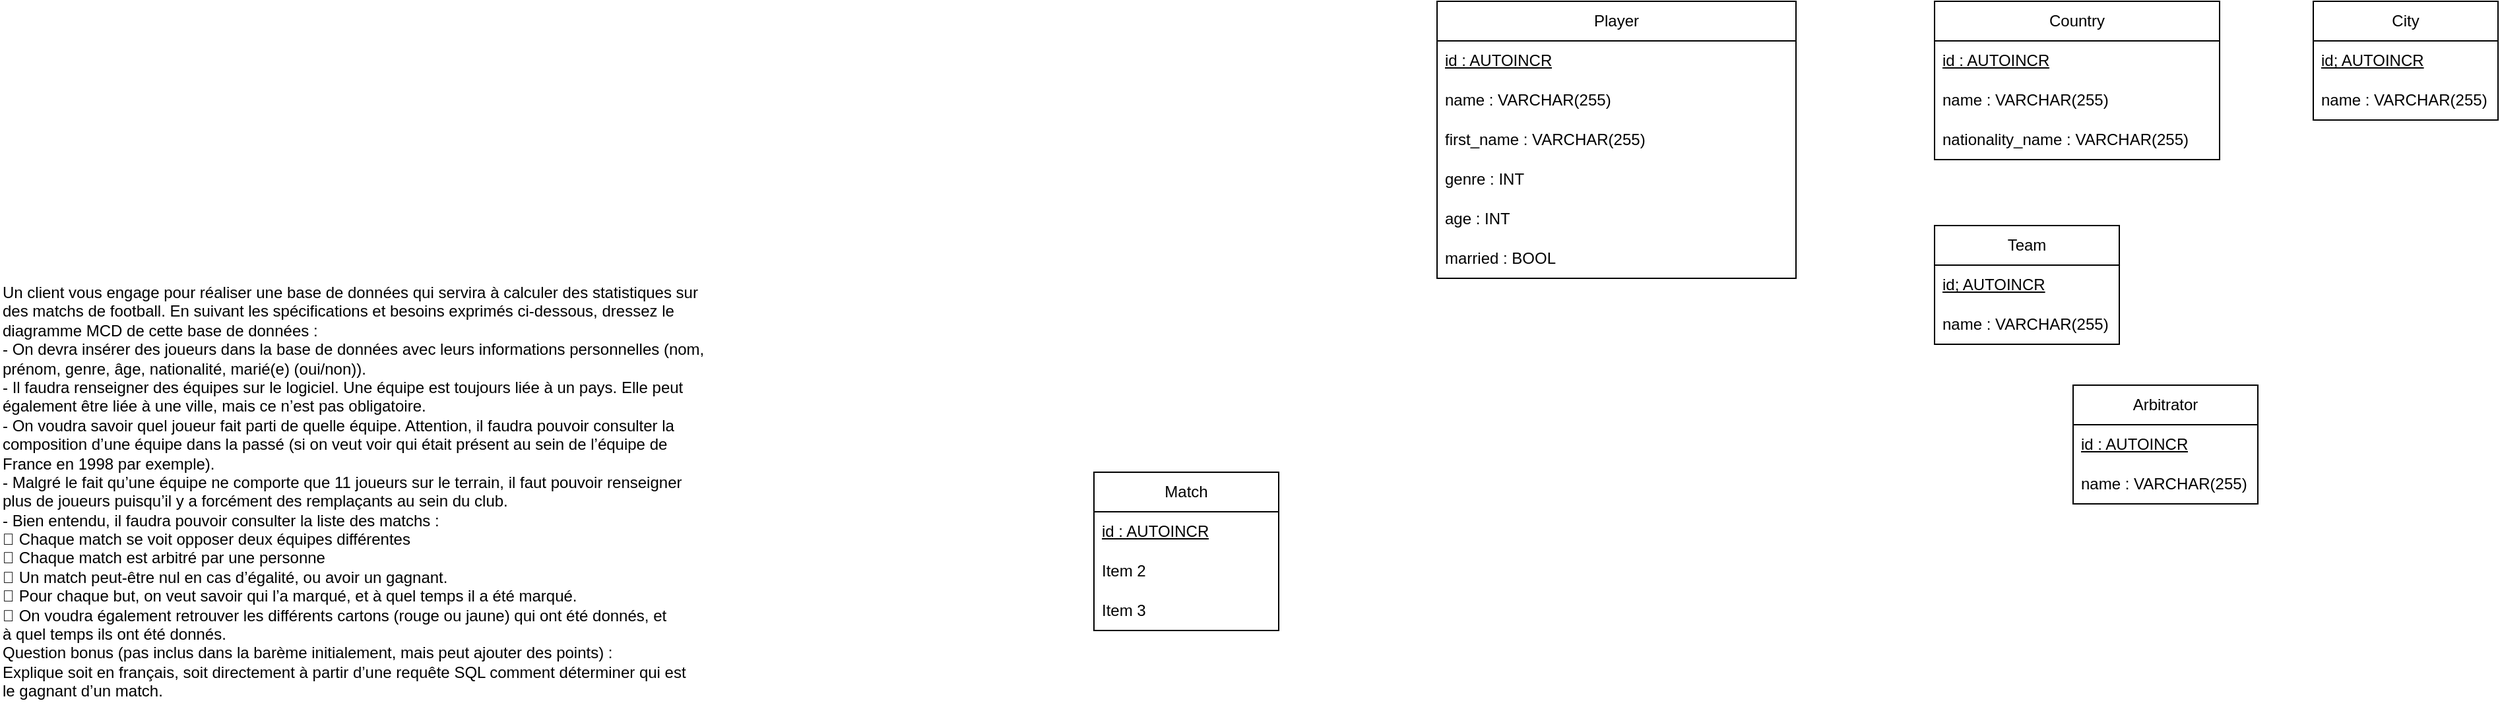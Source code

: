<mxfile version="23.1.7" type="github">
  <diagram name="Page-1" id="UKLv3boV3TVgQGzxHPeJ">
    <mxGraphModel dx="2393" dy="1273" grid="0" gridSize="10" guides="1" tooltips="1" connect="1" arrows="1" fold="1" page="0" pageScale="1" pageWidth="850" pageHeight="1100" math="0" shadow="0">
      <root>
        <mxCell id="0" />
        <mxCell id="1" parent="0" />
        <mxCell id="VcvPzuCNeLOe_9MtLZWD-3" value="Un client vous engage pour réaliser une base de données qui servira à calculer des statistiques sur&#xa;des matchs de football. En suivant les spécifications et besoins exprimés ci-dessous, dressez le&#xa;diagramme MCD de cette base de données :&#xa;- On devra insérer des joueurs dans la base de données avec leurs informations personnelles (nom,&#xa;prénom, genre, âge, nationalité, marié(e) (oui/non)).&#xa;- Il faudra renseigner des équipes sur le logiciel. Une équipe est toujours liée à un pays. Elle peut&#xa;également être liée à une ville, mais ce n’est pas obligatoire.&#xa;- On voudra savoir quel joueur fait parti de quelle équipe. Attention, il faudra pouvoir consulter la&#xa;composition d’une équipe dans la passé (si on veut voir qui était présent au sein de l’équipe de&#xa;France en 1998 par exemple).&#xa;- Malgré le fait qu’une équipe ne comporte que 11 joueurs sur le terrain, il faut pouvoir renseigner&#xa;plus de joueurs puisqu’il y a forcément des remplaçants au sein du club.&#xa;- Bien entendu, il faudra pouvoir consulter la liste des matchs :&#xa; Chaque match se voit opposer deux équipes différentes&#xa; Chaque match est arbitré par une personne&#xa; Un match peut-être nul en cas d’égalité, ou avoir un gagnant.&#xa; Pour chaque but, on veut savoir qui l’a marqué, et à quel temps il a été marqué.&#xa; On voudra également retrouver les différents cartons (rouge ou jaune) qui ont été donnés, et&#xa;à quel temps ils ont été donnés.&#xa;Question bonus (pas inclus dans la barème initialement, mais peut ajouter des points) :&#xa;Explique soit en français, soit directement à partir d’une requête SQL comment déterminer qui est&#xa;le gagnant d’un match." style="text;whiteSpace=wrap;" vertex="1" parent="1">
          <mxGeometry x="-524" y="17" width="539" height="327" as="geometry" />
        </mxCell>
        <mxCell id="VcvPzuCNeLOe_9MtLZWD-4" value="Player" style="swimlane;fontStyle=0;childLayout=stackLayout;horizontal=1;startSize=30;horizontalStack=0;resizeParent=1;resizeParentMax=0;resizeLast=0;collapsible=1;marginBottom=0;whiteSpace=wrap;html=1;" vertex="1" parent="1">
          <mxGeometry x="565" y="-190" width="272" height="210" as="geometry" />
        </mxCell>
        <mxCell id="VcvPzuCNeLOe_9MtLZWD-5" value="&lt;u&gt;id : AUTOINCR&lt;/u&gt;" style="text;strokeColor=none;fillColor=none;align=left;verticalAlign=middle;spacingLeft=4;spacingRight=4;overflow=hidden;points=[[0,0.5],[1,0.5]];portConstraint=eastwest;rotatable=0;whiteSpace=wrap;html=1;" vertex="1" parent="VcvPzuCNeLOe_9MtLZWD-4">
          <mxGeometry y="30" width="272" height="30" as="geometry" />
        </mxCell>
        <mxCell id="VcvPzuCNeLOe_9MtLZWD-7" value="name : VARCHAR(255)" style="text;strokeColor=none;fillColor=none;align=left;verticalAlign=middle;spacingLeft=4;spacingRight=4;overflow=hidden;points=[[0,0.5],[1,0.5]];portConstraint=eastwest;rotatable=0;whiteSpace=wrap;html=1;" vertex="1" parent="VcvPzuCNeLOe_9MtLZWD-4">
          <mxGeometry y="60" width="272" height="30" as="geometry" />
        </mxCell>
        <mxCell id="VcvPzuCNeLOe_9MtLZWD-8" value="first_name : VARCHAR(255)" style="text;strokeColor=none;fillColor=none;align=left;verticalAlign=middle;spacingLeft=4;spacingRight=4;overflow=hidden;points=[[0,0.5],[1,0.5]];portConstraint=eastwest;rotatable=0;whiteSpace=wrap;html=1;" vertex="1" parent="VcvPzuCNeLOe_9MtLZWD-4">
          <mxGeometry y="90" width="272" height="30" as="geometry" />
        </mxCell>
        <mxCell id="VcvPzuCNeLOe_9MtLZWD-9" value="genre : INT" style="text;strokeColor=none;fillColor=none;align=left;verticalAlign=middle;spacingLeft=4;spacingRight=4;overflow=hidden;points=[[0,0.5],[1,0.5]];portConstraint=eastwest;rotatable=0;whiteSpace=wrap;html=1;" vertex="1" parent="VcvPzuCNeLOe_9MtLZWD-4">
          <mxGeometry y="120" width="272" height="30" as="geometry" />
        </mxCell>
        <mxCell id="VcvPzuCNeLOe_9MtLZWD-10" value="age : INT" style="text;strokeColor=none;fillColor=none;align=left;verticalAlign=middle;spacingLeft=4;spacingRight=4;overflow=hidden;points=[[0,0.5],[1,0.5]];portConstraint=eastwest;rotatable=0;whiteSpace=wrap;html=1;" vertex="1" parent="VcvPzuCNeLOe_9MtLZWD-4">
          <mxGeometry y="150" width="272" height="30" as="geometry" />
        </mxCell>
        <mxCell id="VcvPzuCNeLOe_9MtLZWD-18" value="married : BOOL" style="text;strokeColor=none;fillColor=none;align=left;verticalAlign=middle;spacingLeft=4;spacingRight=4;overflow=hidden;points=[[0,0.5],[1,0.5]];portConstraint=eastwest;rotatable=0;whiteSpace=wrap;html=1;" vertex="1" parent="VcvPzuCNeLOe_9MtLZWD-4">
          <mxGeometry y="180" width="272" height="30" as="geometry" />
        </mxCell>
        <mxCell id="VcvPzuCNeLOe_9MtLZWD-19" value="Country" style="swimlane;fontStyle=0;childLayout=stackLayout;horizontal=1;startSize=30;horizontalStack=0;resizeParent=1;resizeParentMax=0;resizeLast=0;collapsible=1;marginBottom=0;whiteSpace=wrap;html=1;" vertex="1" parent="1">
          <mxGeometry x="942" y="-190" width="216" height="120" as="geometry" />
        </mxCell>
        <mxCell id="VcvPzuCNeLOe_9MtLZWD-20" value="&lt;u&gt;id : AUTOINCR&lt;/u&gt;" style="text;strokeColor=none;fillColor=none;align=left;verticalAlign=middle;spacingLeft=4;spacingRight=4;overflow=hidden;points=[[0,0.5],[1,0.5]];portConstraint=eastwest;rotatable=0;whiteSpace=wrap;html=1;" vertex="1" parent="VcvPzuCNeLOe_9MtLZWD-19">
          <mxGeometry y="30" width="216" height="30" as="geometry" />
        </mxCell>
        <mxCell id="VcvPzuCNeLOe_9MtLZWD-21" value="name : VARCHAR(255)" style="text;strokeColor=none;fillColor=none;align=left;verticalAlign=middle;spacingLeft=4;spacingRight=4;overflow=hidden;points=[[0,0.5],[1,0.5]];portConstraint=eastwest;rotatable=0;whiteSpace=wrap;html=1;" vertex="1" parent="VcvPzuCNeLOe_9MtLZWD-19">
          <mxGeometry y="60" width="216" height="30" as="geometry" />
        </mxCell>
        <mxCell id="VcvPzuCNeLOe_9MtLZWD-23" value="nationality_name : VARCHAR(255)" style="text;strokeColor=none;fillColor=none;align=left;verticalAlign=middle;spacingLeft=4;spacingRight=4;overflow=hidden;points=[[0,0.5],[1,0.5]];portConstraint=eastwest;rotatable=0;whiteSpace=wrap;html=1;" vertex="1" parent="VcvPzuCNeLOe_9MtLZWD-19">
          <mxGeometry y="90" width="216" height="30" as="geometry" />
        </mxCell>
        <mxCell id="VcvPzuCNeLOe_9MtLZWD-24" value="Team" style="swimlane;fontStyle=0;childLayout=stackLayout;horizontal=1;startSize=30;horizontalStack=0;resizeParent=1;resizeParentMax=0;resizeLast=0;collapsible=1;marginBottom=0;whiteSpace=wrap;html=1;" vertex="1" parent="1">
          <mxGeometry x="942" y="-20" width="140" height="90" as="geometry" />
        </mxCell>
        <mxCell id="VcvPzuCNeLOe_9MtLZWD-25" value="&lt;u&gt;id; AUTOINCR&lt;/u&gt;" style="text;strokeColor=none;fillColor=none;align=left;verticalAlign=middle;spacingLeft=4;spacingRight=4;overflow=hidden;points=[[0,0.5],[1,0.5]];portConstraint=eastwest;rotatable=0;whiteSpace=wrap;html=1;" vertex="1" parent="VcvPzuCNeLOe_9MtLZWD-24">
          <mxGeometry y="30" width="140" height="30" as="geometry" />
        </mxCell>
        <mxCell id="VcvPzuCNeLOe_9MtLZWD-26" value="name : VARCHAR(255)" style="text;strokeColor=none;fillColor=none;align=left;verticalAlign=middle;spacingLeft=4;spacingRight=4;overflow=hidden;points=[[0,0.5],[1,0.5]];portConstraint=eastwest;rotatable=0;whiteSpace=wrap;html=1;" vertex="1" parent="VcvPzuCNeLOe_9MtLZWD-24">
          <mxGeometry y="60" width="140" height="30" as="geometry" />
        </mxCell>
        <mxCell id="VcvPzuCNeLOe_9MtLZWD-28" value="City" style="swimlane;fontStyle=0;childLayout=stackLayout;horizontal=1;startSize=30;horizontalStack=0;resizeParent=1;resizeParentMax=0;resizeLast=0;collapsible=1;marginBottom=0;whiteSpace=wrap;html=1;" vertex="1" parent="1">
          <mxGeometry x="1229" y="-190" width="140" height="90" as="geometry" />
        </mxCell>
        <mxCell id="VcvPzuCNeLOe_9MtLZWD-29" value="&lt;u&gt;id; AUTOINCR&lt;/u&gt;" style="text;strokeColor=none;fillColor=none;align=left;verticalAlign=middle;spacingLeft=4;spacingRight=4;overflow=hidden;points=[[0,0.5],[1,0.5]];portConstraint=eastwest;rotatable=0;whiteSpace=wrap;html=1;" vertex="1" parent="VcvPzuCNeLOe_9MtLZWD-28">
          <mxGeometry y="30" width="140" height="30" as="geometry" />
        </mxCell>
        <mxCell id="VcvPzuCNeLOe_9MtLZWD-30" value="name : VARCHAR(255)" style="text;strokeColor=none;fillColor=none;align=left;verticalAlign=middle;spacingLeft=4;spacingRight=4;overflow=hidden;points=[[0,0.5],[1,0.5]];portConstraint=eastwest;rotatable=0;whiteSpace=wrap;html=1;" vertex="1" parent="VcvPzuCNeLOe_9MtLZWD-28">
          <mxGeometry y="60" width="140" height="30" as="geometry" />
        </mxCell>
        <mxCell id="VcvPzuCNeLOe_9MtLZWD-31" value="Match" style="swimlane;fontStyle=0;childLayout=stackLayout;horizontal=1;startSize=30;horizontalStack=0;resizeParent=1;resizeParentMax=0;resizeLast=0;collapsible=1;marginBottom=0;whiteSpace=wrap;html=1;" vertex="1" parent="1">
          <mxGeometry x="305" y="167" width="140" height="120" as="geometry" />
        </mxCell>
        <mxCell id="VcvPzuCNeLOe_9MtLZWD-32" value="&lt;u&gt;id : AUTOINCR&lt;/u&gt;" style="text;strokeColor=none;fillColor=none;align=left;verticalAlign=middle;spacingLeft=4;spacingRight=4;overflow=hidden;points=[[0,0.5],[1,0.5]];portConstraint=eastwest;rotatable=0;whiteSpace=wrap;html=1;" vertex="1" parent="VcvPzuCNeLOe_9MtLZWD-31">
          <mxGeometry y="30" width="140" height="30" as="geometry" />
        </mxCell>
        <mxCell id="VcvPzuCNeLOe_9MtLZWD-33" value="Item 2" style="text;strokeColor=none;fillColor=none;align=left;verticalAlign=middle;spacingLeft=4;spacingRight=4;overflow=hidden;points=[[0,0.5],[1,0.5]];portConstraint=eastwest;rotatable=0;whiteSpace=wrap;html=1;" vertex="1" parent="VcvPzuCNeLOe_9MtLZWD-31">
          <mxGeometry y="60" width="140" height="30" as="geometry" />
        </mxCell>
        <mxCell id="VcvPzuCNeLOe_9MtLZWD-34" value="Item 3" style="text;strokeColor=none;fillColor=none;align=left;verticalAlign=middle;spacingLeft=4;spacingRight=4;overflow=hidden;points=[[0,0.5],[1,0.5]];portConstraint=eastwest;rotatable=0;whiteSpace=wrap;html=1;" vertex="1" parent="VcvPzuCNeLOe_9MtLZWD-31">
          <mxGeometry y="90" width="140" height="30" as="geometry" />
        </mxCell>
        <mxCell id="VcvPzuCNeLOe_9MtLZWD-35" value="Arbitrator" style="swimlane;fontStyle=0;childLayout=stackLayout;horizontal=1;startSize=30;horizontalStack=0;resizeParent=1;resizeParentMax=0;resizeLast=0;collapsible=1;marginBottom=0;whiteSpace=wrap;html=1;" vertex="1" parent="1">
          <mxGeometry x="1047" y="101" width="140" height="90" as="geometry" />
        </mxCell>
        <mxCell id="VcvPzuCNeLOe_9MtLZWD-36" value="&lt;u&gt;id : AUTOINCR&lt;/u&gt;" style="text;strokeColor=none;fillColor=none;align=left;verticalAlign=middle;spacingLeft=4;spacingRight=4;overflow=hidden;points=[[0,0.5],[1,0.5]];portConstraint=eastwest;rotatable=0;whiteSpace=wrap;html=1;" vertex="1" parent="VcvPzuCNeLOe_9MtLZWD-35">
          <mxGeometry y="30" width="140" height="30" as="geometry" />
        </mxCell>
        <mxCell id="VcvPzuCNeLOe_9MtLZWD-37" value="name : VARCHAR(255)" style="text;strokeColor=none;fillColor=none;align=left;verticalAlign=middle;spacingLeft=4;spacingRight=4;overflow=hidden;points=[[0,0.5],[1,0.5]];portConstraint=eastwest;rotatable=0;whiteSpace=wrap;html=1;" vertex="1" parent="VcvPzuCNeLOe_9MtLZWD-35">
          <mxGeometry y="60" width="140" height="30" as="geometry" />
        </mxCell>
      </root>
    </mxGraphModel>
  </diagram>
</mxfile>

